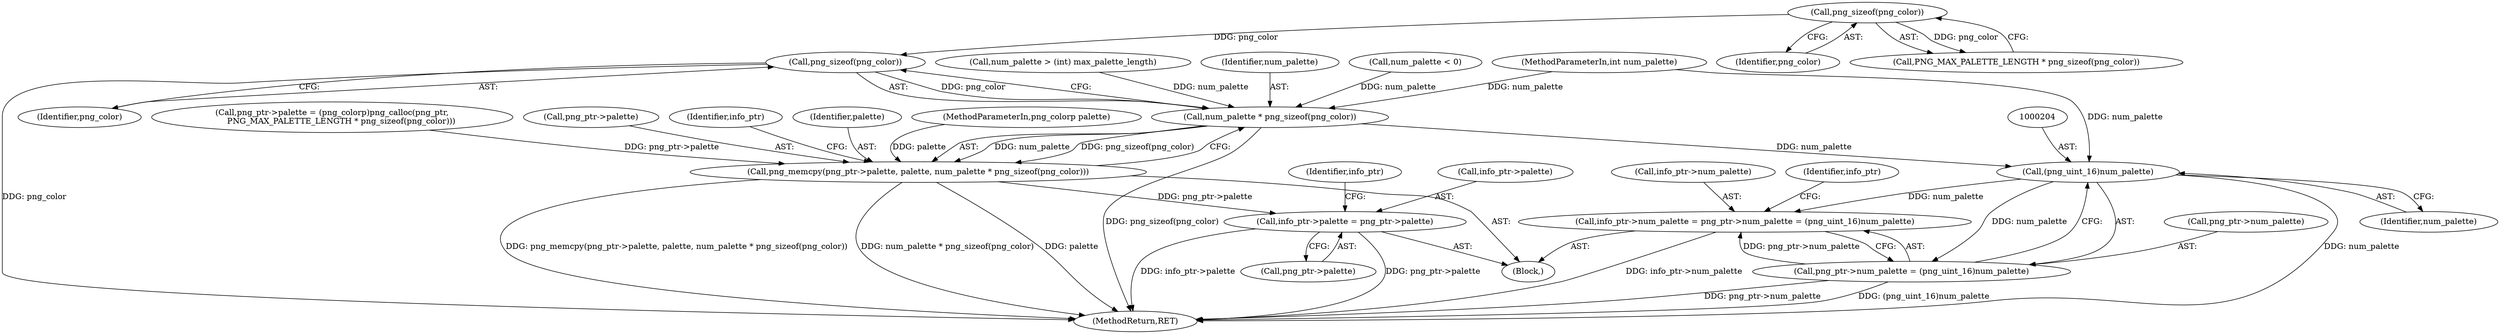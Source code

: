 digraph "0_Chrome_7f3d85b096f66870a15b37c2f40b219b2e292693_21@API" {
"1000186" [label="(Call,png_sizeof(png_color))"];
"1000177" [label="(Call,png_sizeof(png_color))"];
"1000184" [label="(Call,num_palette * png_sizeof(png_color))"];
"1000179" [label="(Call,png_memcpy(png_ptr->palette, palette, num_palette * png_sizeof(png_color)))"];
"1000188" [label="(Call,info_ptr->palette = png_ptr->palette)"];
"1000203" [label="(Call,(png_uint_16)num_palette)"];
"1000195" [label="(Call,info_ptr->num_palette = png_ptr->num_palette = (png_uint_16)num_palette)"];
"1000199" [label="(Call,png_ptr->num_palette = (png_uint_16)num_palette)"];
"1000189" [label="(Call,info_ptr->palette)"];
"1000184" [label="(Call,num_palette * png_sizeof(png_color))"];
"1000138" [label="(Call,num_palette < 0)"];
"1000106" [label="(MethodParameterIn,int num_palette)"];
"1000199" [label="(Call,png_ptr->num_palette = (png_uint_16)num_palette)"];
"1000179" [label="(Call,png_memcpy(png_ptr->palette, palette, num_palette * png_sizeof(png_color)))"];
"1000197" [label="(Identifier,info_ptr)"];
"1000167" [label="(Call,png_ptr->palette = (png_colorp)png_calloc(png_ptr,\n       PNG_MAX_PALETTE_LENGTH * png_sizeof(png_color)))"];
"1000180" [label="(Call,png_ptr->palette)"];
"1000196" [label="(Call,info_ptr->num_palette)"];
"1000205" [label="(Identifier,num_palette)"];
"1000178" [label="(Identifier,png_color)"];
"1000141" [label="(Call,num_palette > (int) max_palette_length)"];
"1000190" [label="(Identifier,info_ptr)"];
"1000186" [label="(Call,png_sizeof(png_color))"];
"1000208" [label="(Identifier,info_ptr)"];
"1000187" [label="(Identifier,png_color)"];
"1000216" [label="(MethodReturn,RET)"];
"1000200" [label="(Call,png_ptr->num_palette)"];
"1000175" [label="(Call,PNG_MAX_PALETTE_LENGTH * png_sizeof(png_color))"];
"1000192" [label="(Call,png_ptr->palette)"];
"1000183" [label="(Identifier,palette)"];
"1000195" [label="(Call,info_ptr->num_palette = png_ptr->num_palette = (png_uint_16)num_palette)"];
"1000107" [label="(Block,)"];
"1000185" [label="(Identifier,num_palette)"];
"1000203" [label="(Call,(png_uint_16)num_palette)"];
"1000177" [label="(Call,png_sizeof(png_color))"];
"1000105" [label="(MethodParameterIn,png_colorp palette)"];
"1000188" [label="(Call,info_ptr->palette = png_ptr->palette)"];
"1000186" -> "1000184"  [label="AST: "];
"1000186" -> "1000187"  [label="CFG: "];
"1000187" -> "1000186"  [label="AST: "];
"1000184" -> "1000186"  [label="CFG: "];
"1000186" -> "1000216"  [label="DDG: png_color"];
"1000186" -> "1000184"  [label="DDG: png_color"];
"1000177" -> "1000186"  [label="DDG: png_color"];
"1000177" -> "1000175"  [label="AST: "];
"1000177" -> "1000178"  [label="CFG: "];
"1000178" -> "1000177"  [label="AST: "];
"1000175" -> "1000177"  [label="CFG: "];
"1000177" -> "1000175"  [label="DDG: png_color"];
"1000184" -> "1000179"  [label="AST: "];
"1000185" -> "1000184"  [label="AST: "];
"1000179" -> "1000184"  [label="CFG: "];
"1000184" -> "1000216"  [label="DDG: png_sizeof(png_color)"];
"1000184" -> "1000179"  [label="DDG: num_palette"];
"1000184" -> "1000179"  [label="DDG: png_sizeof(png_color)"];
"1000141" -> "1000184"  [label="DDG: num_palette"];
"1000138" -> "1000184"  [label="DDG: num_palette"];
"1000106" -> "1000184"  [label="DDG: num_palette"];
"1000184" -> "1000203"  [label="DDG: num_palette"];
"1000179" -> "1000107"  [label="AST: "];
"1000180" -> "1000179"  [label="AST: "];
"1000183" -> "1000179"  [label="AST: "];
"1000190" -> "1000179"  [label="CFG: "];
"1000179" -> "1000216"  [label="DDG: png_memcpy(png_ptr->palette, palette, num_palette * png_sizeof(png_color))"];
"1000179" -> "1000216"  [label="DDG: num_palette * png_sizeof(png_color)"];
"1000179" -> "1000216"  [label="DDG: palette"];
"1000167" -> "1000179"  [label="DDG: png_ptr->palette"];
"1000105" -> "1000179"  [label="DDG: palette"];
"1000179" -> "1000188"  [label="DDG: png_ptr->palette"];
"1000188" -> "1000107"  [label="AST: "];
"1000188" -> "1000192"  [label="CFG: "];
"1000189" -> "1000188"  [label="AST: "];
"1000192" -> "1000188"  [label="AST: "];
"1000197" -> "1000188"  [label="CFG: "];
"1000188" -> "1000216"  [label="DDG: info_ptr->palette"];
"1000188" -> "1000216"  [label="DDG: png_ptr->palette"];
"1000203" -> "1000199"  [label="AST: "];
"1000203" -> "1000205"  [label="CFG: "];
"1000204" -> "1000203"  [label="AST: "];
"1000205" -> "1000203"  [label="AST: "];
"1000199" -> "1000203"  [label="CFG: "];
"1000203" -> "1000216"  [label="DDG: num_palette"];
"1000203" -> "1000195"  [label="DDG: num_palette"];
"1000203" -> "1000199"  [label="DDG: num_palette"];
"1000106" -> "1000203"  [label="DDG: num_palette"];
"1000195" -> "1000107"  [label="AST: "];
"1000195" -> "1000199"  [label="CFG: "];
"1000196" -> "1000195"  [label="AST: "];
"1000199" -> "1000195"  [label="AST: "];
"1000208" -> "1000195"  [label="CFG: "];
"1000195" -> "1000216"  [label="DDG: info_ptr->num_palette"];
"1000199" -> "1000195"  [label="DDG: png_ptr->num_palette"];
"1000200" -> "1000199"  [label="AST: "];
"1000199" -> "1000216"  [label="DDG: png_ptr->num_palette"];
"1000199" -> "1000216"  [label="DDG: (png_uint_16)num_palette"];
}
